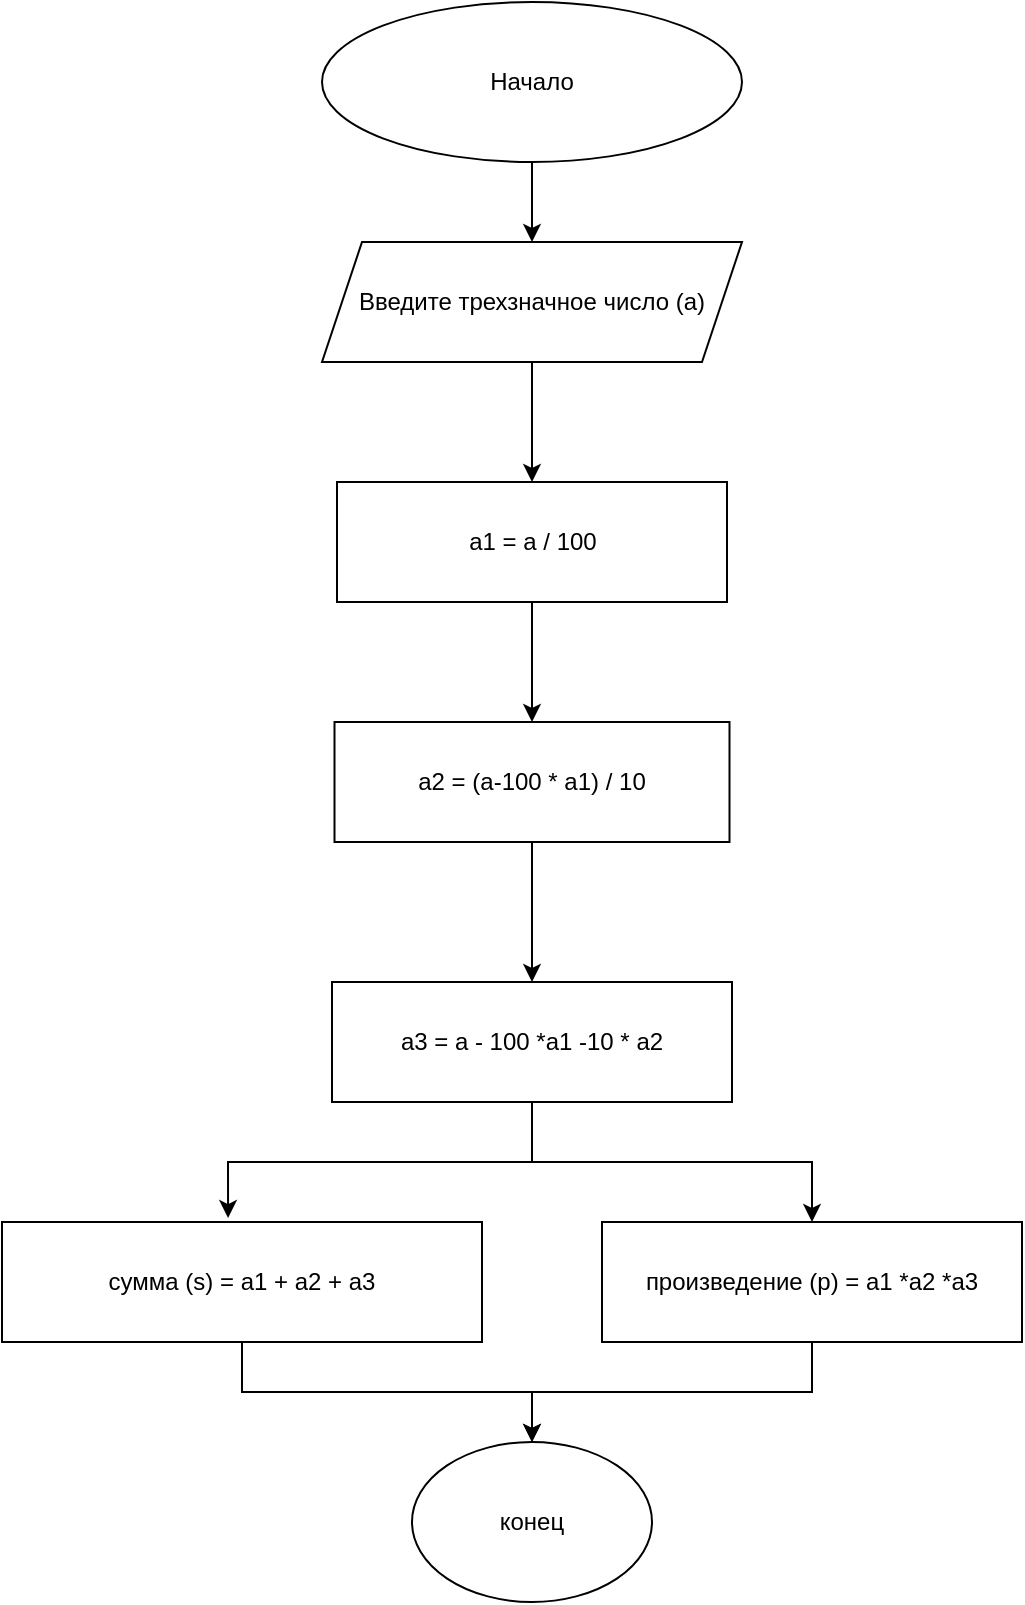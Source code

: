 <mxfile version="17.4.6" type="github">
  <diagram id="wxdecepLR9i136eawujQ" name="Page-1">
    <mxGraphModel dx="1102" dy="574" grid="1" gridSize="10" guides="1" tooltips="1" connect="1" arrows="1" fold="1" page="1" pageScale="1" pageWidth="827" pageHeight="1169" math="0" shadow="0">
      <root>
        <mxCell id="0" />
        <mxCell id="1" parent="0" />
        <mxCell id="nGHQQ8Ne0dfkEFT9dNmM-4" style="edgeStyle=orthogonalEdgeStyle;rounded=0;orthogonalLoop=1;jettySize=auto;html=1;exitX=0.5;exitY=1;exitDx=0;exitDy=0;entryX=0.5;entryY=0;entryDx=0;entryDy=0;" edge="1" parent="1" source="nGHQQ8Ne0dfkEFT9dNmM-1" target="nGHQQ8Ne0dfkEFT9dNmM-2">
          <mxGeometry relative="1" as="geometry" />
        </mxCell>
        <mxCell id="nGHQQ8Ne0dfkEFT9dNmM-1" value="Начало" style="ellipse;whiteSpace=wrap;html=1;" vertex="1" parent="1">
          <mxGeometry x="330" y="50" width="210" height="80" as="geometry" />
        </mxCell>
        <mxCell id="nGHQQ8Ne0dfkEFT9dNmM-2" value="Введите трехзначное число (a)" style="shape=parallelogram;perimeter=parallelogramPerimeter;whiteSpace=wrap;html=1;fixedSize=1;" vertex="1" parent="1">
          <mxGeometry x="330" y="170" width="210" height="60" as="geometry" />
        </mxCell>
        <mxCell id="nGHQQ8Ne0dfkEFT9dNmM-5" value="" style="endArrow=classic;html=1;rounded=0;exitX=0.5;exitY=1;exitDx=0;exitDy=0;" edge="1" parent="1" source="nGHQQ8Ne0dfkEFT9dNmM-2">
          <mxGeometry width="50" height="50" relative="1" as="geometry">
            <mxPoint x="390" y="510" as="sourcePoint" />
            <mxPoint x="435" y="290" as="targetPoint" />
          </mxGeometry>
        </mxCell>
        <mxCell id="nGHQQ8Ne0dfkEFT9dNmM-7" style="edgeStyle=orthogonalEdgeStyle;rounded=0;orthogonalLoop=1;jettySize=auto;html=1;exitX=0.5;exitY=1;exitDx=0;exitDy=0;" edge="1" parent="1" source="nGHQQ8Ne0dfkEFT9dNmM-6">
          <mxGeometry relative="1" as="geometry">
            <mxPoint x="435" y="410" as="targetPoint" />
          </mxGeometry>
        </mxCell>
        <mxCell id="nGHQQ8Ne0dfkEFT9dNmM-6" value="a1 = a / 100" style="rounded=0;whiteSpace=wrap;html=1;" vertex="1" parent="1">
          <mxGeometry x="337.5" y="290" width="195" height="60" as="geometry" />
        </mxCell>
        <mxCell id="nGHQQ8Ne0dfkEFT9dNmM-10" style="edgeStyle=orthogonalEdgeStyle;rounded=0;orthogonalLoop=1;jettySize=auto;html=1;exitX=0.5;exitY=1;exitDx=0;exitDy=0;entryX=0.5;entryY=0;entryDx=0;entryDy=0;" edge="1" parent="1" source="nGHQQ8Ne0dfkEFT9dNmM-8" target="nGHQQ8Ne0dfkEFT9dNmM-9">
          <mxGeometry relative="1" as="geometry" />
        </mxCell>
        <mxCell id="nGHQQ8Ne0dfkEFT9dNmM-8" value="a2 = (a-100 * a1) / 10" style="rounded=0;whiteSpace=wrap;html=1;" vertex="1" parent="1">
          <mxGeometry x="336.25" y="410" width="197.5" height="60" as="geometry" />
        </mxCell>
        <mxCell id="nGHQQ8Ne0dfkEFT9dNmM-11" style="edgeStyle=orthogonalEdgeStyle;rounded=0;orthogonalLoop=1;jettySize=auto;html=1;exitX=0.5;exitY=1;exitDx=0;exitDy=0;entryX=0.471;entryY=-0.033;entryDx=0;entryDy=0;entryPerimeter=0;" edge="1" parent="1" source="nGHQQ8Ne0dfkEFT9dNmM-9" target="nGHQQ8Ne0dfkEFT9dNmM-12">
          <mxGeometry relative="1" as="geometry">
            <mxPoint x="435" y="650" as="targetPoint" />
          </mxGeometry>
        </mxCell>
        <mxCell id="nGHQQ8Ne0dfkEFT9dNmM-14" style="edgeStyle=orthogonalEdgeStyle;rounded=0;orthogonalLoop=1;jettySize=auto;html=1;exitX=0.5;exitY=1;exitDx=0;exitDy=0;entryX=0.5;entryY=0;entryDx=0;entryDy=0;" edge="1" parent="1" source="nGHQQ8Ne0dfkEFT9dNmM-9" target="nGHQQ8Ne0dfkEFT9dNmM-13">
          <mxGeometry relative="1" as="geometry" />
        </mxCell>
        <mxCell id="nGHQQ8Ne0dfkEFT9dNmM-9" value="a3 = a - 100 *a1 -10 * a2" style="rounded=0;whiteSpace=wrap;html=1;" vertex="1" parent="1">
          <mxGeometry x="335" y="540" width="200" height="60" as="geometry" />
        </mxCell>
        <mxCell id="nGHQQ8Ne0dfkEFT9dNmM-16" style="edgeStyle=orthogonalEdgeStyle;rounded=0;orthogonalLoop=1;jettySize=auto;html=1;exitX=0.5;exitY=1;exitDx=0;exitDy=0;entryX=0.5;entryY=0;entryDx=0;entryDy=0;" edge="1" parent="1" source="nGHQQ8Ne0dfkEFT9dNmM-12" target="nGHQQ8Ne0dfkEFT9dNmM-15">
          <mxGeometry relative="1" as="geometry" />
        </mxCell>
        <mxCell id="nGHQQ8Ne0dfkEFT9dNmM-12" value="сумма (s) = a1 + a2 + a3" style="rounded=0;whiteSpace=wrap;html=1;" vertex="1" parent="1">
          <mxGeometry x="170" y="660" width="240" height="60" as="geometry" />
        </mxCell>
        <mxCell id="nGHQQ8Ne0dfkEFT9dNmM-18" style="edgeStyle=orthogonalEdgeStyle;rounded=0;orthogonalLoop=1;jettySize=auto;html=1;exitX=0.5;exitY=1;exitDx=0;exitDy=0;entryX=0.5;entryY=0;entryDx=0;entryDy=0;" edge="1" parent="1" source="nGHQQ8Ne0dfkEFT9dNmM-13" target="nGHQQ8Ne0dfkEFT9dNmM-15">
          <mxGeometry relative="1" as="geometry" />
        </mxCell>
        <mxCell id="nGHQQ8Ne0dfkEFT9dNmM-13" value="произведение (p) = a1 *a2 *a3" style="rounded=0;whiteSpace=wrap;html=1;" vertex="1" parent="1">
          <mxGeometry x="470" y="660" width="210" height="60" as="geometry" />
        </mxCell>
        <mxCell id="nGHQQ8Ne0dfkEFT9dNmM-15" value="конец" style="ellipse;whiteSpace=wrap;html=1;" vertex="1" parent="1">
          <mxGeometry x="375" y="770" width="120" height="80" as="geometry" />
        </mxCell>
      </root>
    </mxGraphModel>
  </diagram>
</mxfile>
